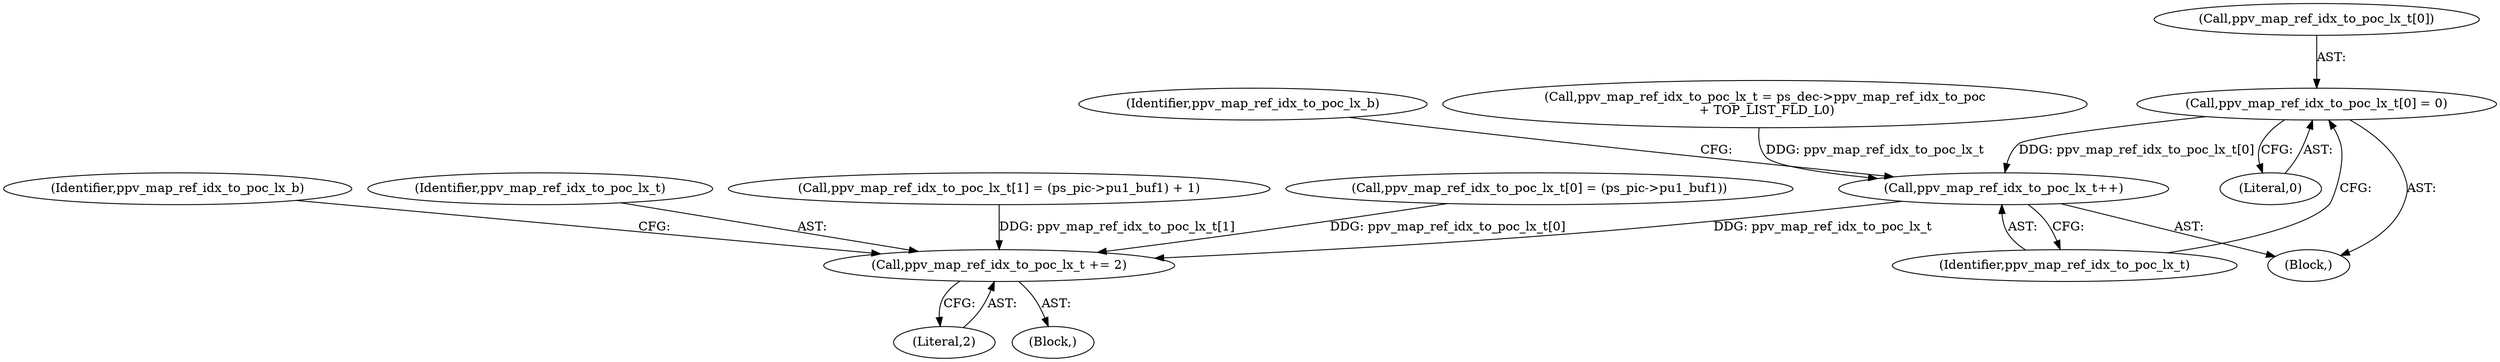 digraph "0_Android_943323f1d9d3dd5c2634deb26cbe72343ca6b3db_0@array" {
"1000597" [label="(Call,ppv_map_ref_idx_to_poc_lx_t[0] = 0)"];
"1000602" [label="(Call,ppv_map_ref_idx_to_poc_lx_t++)"];
"1000668" [label="(Call,ppv_map_ref_idx_to_poc_lx_t += 2)"];
"1000602" [label="(Call,ppv_map_ref_idx_to_poc_lx_t++)"];
"1000668" [label="(Call,ppv_map_ref_idx_to_poc_lx_t += 2)"];
"1000606" [label="(Identifier,ppv_map_ref_idx_to_poc_lx_b)"];
"1000672" [label="(Identifier,ppv_map_ref_idx_to_poc_lx_b)"];
"1000601" [label="(Literal,0)"];
"1000669" [label="(Identifier,ppv_map_ref_idx_to_poc_lx_t)"];
"1000670" [label="(Literal,2)"];
"1000603" [label="(Identifier,ppv_map_ref_idx_to_poc_lx_t)"];
"1000598" [label="(Call,ppv_map_ref_idx_to_poc_lx_t[0])"];
"1000597" [label="(Call,ppv_map_ref_idx_to_poc_lx_t[0] = 0)"];
"1000659" [label="(Call,ppv_map_ref_idx_to_poc_lx_t[1] = (ps_pic->pu1_buf1) + 1)"];
"1000636" [label="(Call,ppv_map_ref_idx_to_poc_lx_t[0] = (ps_pic->pu1_buf1))"];
"1000583" [label="(Call,ppv_map_ref_idx_to_poc_lx_t = ps_dec->ppv_map_ref_idx_to_poc\n + TOP_LIST_FLD_L0)"];
"1000580" [label="(Block,)"];
"1000626" [label="(Block,)"];
"1000597" -> "1000580"  [label="AST: "];
"1000597" -> "1000601"  [label="CFG: "];
"1000598" -> "1000597"  [label="AST: "];
"1000601" -> "1000597"  [label="AST: "];
"1000603" -> "1000597"  [label="CFG: "];
"1000597" -> "1000602"  [label="DDG: ppv_map_ref_idx_to_poc_lx_t[0]"];
"1000602" -> "1000580"  [label="AST: "];
"1000602" -> "1000603"  [label="CFG: "];
"1000603" -> "1000602"  [label="AST: "];
"1000606" -> "1000602"  [label="CFG: "];
"1000583" -> "1000602"  [label="DDG: ppv_map_ref_idx_to_poc_lx_t"];
"1000602" -> "1000668"  [label="DDG: ppv_map_ref_idx_to_poc_lx_t"];
"1000668" -> "1000626"  [label="AST: "];
"1000668" -> "1000670"  [label="CFG: "];
"1000669" -> "1000668"  [label="AST: "];
"1000670" -> "1000668"  [label="AST: "];
"1000672" -> "1000668"  [label="CFG: "];
"1000659" -> "1000668"  [label="DDG: ppv_map_ref_idx_to_poc_lx_t[1]"];
"1000636" -> "1000668"  [label="DDG: ppv_map_ref_idx_to_poc_lx_t[0]"];
}
